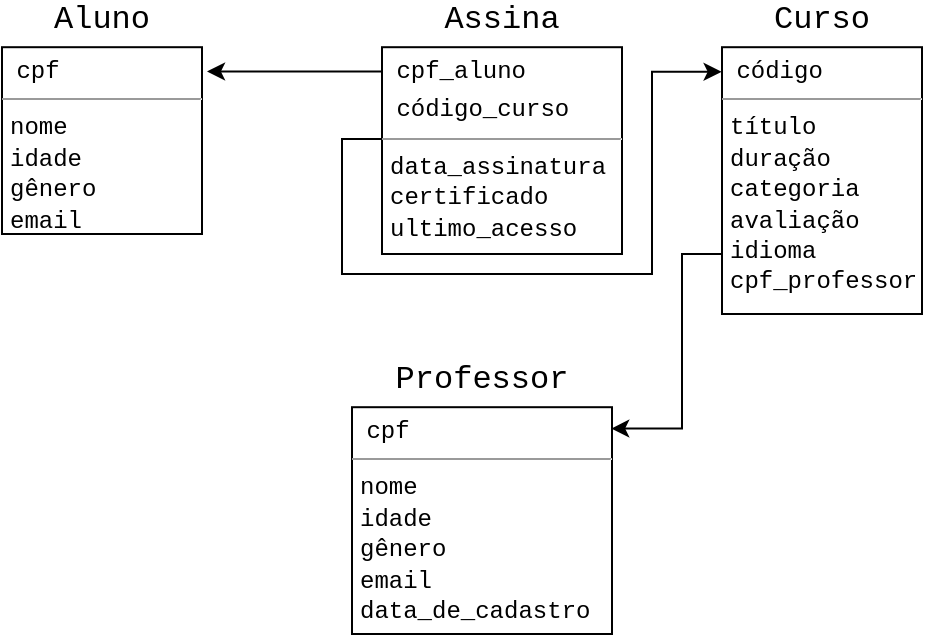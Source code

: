 <mxfile version="21.5.1" type="google">
  <diagram name="Page-1" id="uCCl_YjoTb3W_I8Cw4bT">
    <mxGraphModel grid="1" page="1" gridSize="10" guides="1" tooltips="1" connect="1" arrows="1" fold="1" pageScale="1" pageWidth="500" pageHeight="500" math="0" shadow="0">
      <root>
        <mxCell id="0" />
        <mxCell id="1" parent="0" />
        <mxCell id="OXL19kNJ5RQVP4hArEjE-35" value="&lt;font style=&quot;font-size: 16px;&quot;&gt;Aluno&lt;/font&gt;" style="text;html=1;strokeColor=none;fillColor=none;align=center;verticalAlign=middle;whiteSpace=wrap;rounded=0;fontFamily=Courier New;movable=1;resizable=1;rotatable=1;deletable=1;editable=1;locked=0;connectable=1;" vertex="1" parent="1">
          <mxGeometry x="40" y="85" width="60" height="16.604" as="geometry" />
        </mxCell>
        <mxCell id="OXL19kNJ5RQVP4hArEjE-36" value="&lt;p style=&quot;margin: 4px 0px 0px;&quot;&gt;&lt;font face=&quot;Courier New&quot;&gt;&amp;nbsp;cpf&lt;/font&gt;&lt;/p&gt;&lt;hr size=&quot;1&quot;&gt;&lt;p style=&quot;margin:0px;margin-left:4px;&quot;&gt;&lt;font face=&quot;Courier New&quot;&gt;nome&lt;/font&gt;&lt;/p&gt;&lt;p style=&quot;margin:0px;margin-left:4px;&quot;&gt;&lt;font face=&quot;Courier New&quot;&gt;idade&lt;/font&gt;&lt;/p&gt;&lt;p style=&quot;margin:0px;margin-left:4px;&quot;&gt;&lt;font face=&quot;Courier New&quot;&gt;gênero&lt;/font&gt;&lt;/p&gt;&lt;p style=&quot;margin:0px;margin-left:4px;&quot;&gt;&lt;font face=&quot;Courier New&quot;&gt;email&lt;/font&gt;&lt;/p&gt;" style="verticalAlign=top;align=left;overflow=fill;fontSize=12;fontFamily=Helvetica;html=1;movable=1;resizable=1;rotatable=1;deletable=1;editable=1;locked=0;connectable=1;" vertex="1" parent="1">
          <mxGeometry x="20" y="106.6" width="100" height="93.4" as="geometry" />
        </mxCell>
        <mxCell id="OXL19kNJ5RQVP4hArEjE-37" value="&lt;font style=&quot;font-size: 16px;&quot;&gt;Curso&lt;/font&gt;" style="text;html=1;strokeColor=none;fillColor=none;align=center;verticalAlign=middle;whiteSpace=wrap;rounded=0;fontFamily=Courier New;movable=1;resizable=1;rotatable=1;deletable=1;editable=1;locked=0;connectable=1;" vertex="1" parent="1">
          <mxGeometry x="400" y="85" width="60" height="16.604" as="geometry" />
        </mxCell>
        <mxCell id="OXL19kNJ5RQVP4hArEjE-45" style="edgeStyle=orthogonalEdgeStyle;rounded=0;orthogonalLoop=1;jettySize=auto;html=1;exitX=0;exitY=0.872;exitDx=0;exitDy=0;entryX=0.997;entryY=0.094;entryDx=0;entryDy=0;entryPerimeter=0;exitPerimeter=0;" edge="1" parent="1" source="OXL19kNJ5RQVP4hArEjE-38" target="OXL19kNJ5RQVP4hArEjE-44">
          <mxGeometry relative="1" as="geometry">
            <Array as="points">
              <mxPoint x="360" y="210" />
              <mxPoint x="360" y="297" />
            </Array>
          </mxGeometry>
        </mxCell>
        <mxCell id="OXL19kNJ5RQVP4hArEjE-38" value="&lt;p style=&quot;margin: 4px 0px 0px;&quot;&gt;&lt;font face=&quot;Courier New&quot;&gt;&amp;nbsp;código&lt;/font&gt;&lt;/p&gt;&lt;hr size=&quot;1&quot;&gt;&lt;p style=&quot;margin:0px;margin-left:4px;&quot;&gt;&lt;font face=&quot;Courier New&quot;&gt;título&lt;/font&gt;&lt;/p&gt;&lt;p style=&quot;margin:0px;margin-left:4px;&quot;&gt;&lt;font face=&quot;Courier New&quot;&gt;duração&lt;/font&gt;&lt;/p&gt;&lt;p style=&quot;margin:0px;margin-left:4px;&quot;&gt;&lt;font face=&quot;Courier New&quot;&gt;categoria&lt;/font&gt;&lt;/p&gt;&lt;p style=&quot;margin:0px;margin-left:4px;&quot;&gt;&lt;font face=&quot;Courier New&quot;&gt;avaliação&lt;br&gt;idioma&lt;/font&gt;&lt;/p&gt;&lt;p style=&quot;margin:0px;margin-left:4px;&quot;&gt;&lt;font face=&quot;Courier New&quot;&gt;cpf_professor&lt;/font&gt;&lt;/p&gt;" style="verticalAlign=top;align=left;overflow=fill;fontSize=12;fontFamily=Helvetica;html=1;movable=1;resizable=1;rotatable=1;deletable=1;editable=1;locked=0;connectable=1;" vertex="1" parent="1">
          <mxGeometry x="380" y="106.6" width="100" height="133.4" as="geometry" />
        </mxCell>
        <mxCell id="OXL19kNJ5RQVP4hArEjE-39" value="&lt;font style=&quot;font-size: 16px;&quot;&gt;Assina&lt;/font&gt;" style="text;html=1;strokeColor=none;fillColor=none;align=center;verticalAlign=middle;whiteSpace=wrap;rounded=0;fontFamily=Courier New;movable=1;resizable=1;rotatable=1;deletable=1;editable=1;locked=0;connectable=1;" vertex="1" parent="1">
          <mxGeometry x="240" y="85" width="60" height="16.604" as="geometry" />
        </mxCell>
        <mxCell id="OXL19kNJ5RQVP4hArEjE-41" style="edgeStyle=orthogonalEdgeStyle;rounded=0;orthogonalLoop=1;jettySize=auto;html=1;exitX=-0.001;exitY=0.118;exitDx=0;exitDy=0;entryX=1.025;entryY=0.13;entryDx=0;entryDy=0;entryPerimeter=0;exitPerimeter=0;" edge="1" parent="1" source="OXL19kNJ5RQVP4hArEjE-40" target="OXL19kNJ5RQVP4hArEjE-36">
          <mxGeometry relative="1" as="geometry" />
        </mxCell>
        <mxCell id="OXL19kNJ5RQVP4hArEjE-42" style="edgeStyle=orthogonalEdgeStyle;rounded=0;orthogonalLoop=1;jettySize=auto;html=1;exitX=0;exitY=0.444;exitDx=0;exitDy=0;entryX=-0.002;entryY=0.092;entryDx=0;entryDy=0;entryPerimeter=0;exitPerimeter=0;" edge="1" parent="1" source="OXL19kNJ5RQVP4hArEjE-40" target="OXL19kNJ5RQVP4hArEjE-38">
          <mxGeometry relative="1" as="geometry">
            <Array as="points">
              <mxPoint x="190" y="153" />
              <mxPoint x="190" y="220" />
              <mxPoint x="345" y="220" />
              <mxPoint x="345" y="119" />
            </Array>
          </mxGeometry>
        </mxCell>
        <mxCell id="OXL19kNJ5RQVP4hArEjE-40" value="&lt;p style=&quot;margin: 4px 0px 0px;&quot;&gt;&lt;font face=&quot;Courier New&quot;&gt;&amp;nbsp;cpf_aluno&lt;/font&gt;&lt;/p&gt;&lt;p style=&quot;margin: 4px 0px 0px;&quot;&gt;&lt;font face=&quot;Courier New&quot;&gt;&amp;nbsp;código_curso&lt;/font&gt;&lt;/p&gt;&lt;hr size=&quot;1&quot;&gt;&lt;p style=&quot;margin:0px;margin-left:4px;&quot;&gt;&lt;font face=&quot;Courier New&quot;&gt;data_assinatura&lt;br&gt;certificado&lt;br&gt;ultimo_acesso&lt;/font&gt;&lt;/p&gt;" style="verticalAlign=top;align=left;overflow=fill;fontSize=12;fontFamily=Helvetica;html=1;movable=1;resizable=1;rotatable=1;deletable=1;editable=1;locked=0;connectable=1;" vertex="1" parent="1">
          <mxGeometry x="210" y="106.6" width="120" height="103.4" as="geometry" />
        </mxCell>
        <mxCell id="OXL19kNJ5RQVP4hArEjE-43" value="&lt;span style=&quot;font-size: 16px;&quot;&gt;Professor&lt;/span&gt;" style="text;html=1;strokeColor=none;fillColor=none;align=center;verticalAlign=middle;whiteSpace=wrap;rounded=0;fontFamily=Courier New;movable=1;resizable=1;rotatable=1;deletable=1;editable=1;locked=0;connectable=1;" vertex="1" parent="1">
          <mxGeometry x="230" y="265" width="60" height="16.604" as="geometry" />
        </mxCell>
        <mxCell id="OXL19kNJ5RQVP4hArEjE-44" value="&lt;p style=&quot;margin: 4px 0px 0px;&quot;&gt;&lt;font face=&quot;Courier New&quot;&gt;&amp;nbsp;cpf&lt;/font&gt;&lt;/p&gt;&lt;hr size=&quot;1&quot;&gt;&lt;p style=&quot;margin:0px;margin-left:4px;&quot;&gt;&lt;font face=&quot;Courier New&quot;&gt;nome&lt;/font&gt;&lt;/p&gt;&lt;p style=&quot;margin:0px;margin-left:4px;&quot;&gt;&lt;font face=&quot;Courier New&quot;&gt;idade&lt;/font&gt;&lt;/p&gt;&lt;p style=&quot;margin:0px;margin-left:4px;&quot;&gt;&lt;font face=&quot;Courier New&quot;&gt;gênero&lt;/font&gt;&lt;/p&gt;&lt;p style=&quot;margin:0px;margin-left:4px;&quot;&gt;&lt;font face=&quot;Courier New&quot;&gt;email&lt;/font&gt;&lt;/p&gt;&lt;p style=&quot;margin:0px;margin-left:4px;&quot;&gt;&lt;font face=&quot;Courier New&quot;&gt;data_de_cadastro&lt;/font&gt;&lt;/p&gt;" style="verticalAlign=top;align=left;overflow=fill;fontSize=12;fontFamily=Helvetica;html=1;movable=1;resizable=1;rotatable=1;deletable=1;editable=1;locked=0;connectable=1;" vertex="1" parent="1">
          <mxGeometry x="195" y="286.6" width="130" height="113.4" as="geometry" />
        </mxCell>
      </root>
    </mxGraphModel>
  </diagram>
</mxfile>
